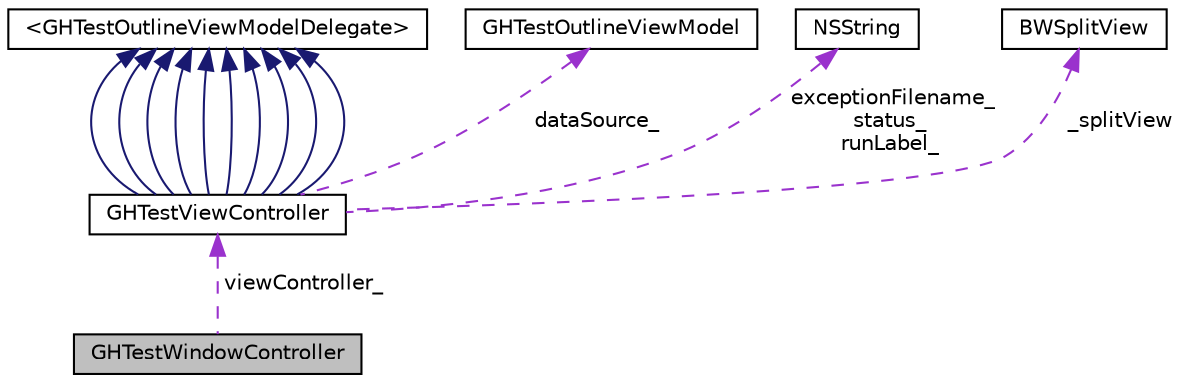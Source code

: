 digraph G
{
  edge [fontname="Helvetica",fontsize="10",labelfontname="Helvetica",labelfontsize="10"];
  node [fontname="Helvetica",fontsize="10",shape=record];
  Node1 [label="GHTestWindowController",height=0.2,width=0.4,color="black", fillcolor="grey75", style="filled" fontcolor="black"];
  Node2 -> Node1 [dir="back",color="darkorchid3",fontsize="10",style="dashed",label=" viewController_" ,fontname="Helvetica"];
  Node2 [label="GHTestViewController",height=0.2,width=0.4,color="black", fillcolor="white", style="filled",URL="$interface_g_h_test_view_controller.html"];
  Node3 -> Node2 [dir="back",color="midnightblue",fontsize="10",style="solid",fontname="Helvetica"];
  Node3 [label="\<GHTestOutlineViewModelDelegate\>",height=0.2,width=0.4,color="black", fillcolor="white", style="filled",URL="$protocol_g_h_test_outline_view_model_delegate-p.html"];
  Node3 -> Node2 [dir="back",color="midnightblue",fontsize="10",style="solid",fontname="Helvetica"];
  Node3 -> Node2 [dir="back",color="midnightblue",fontsize="10",style="solid",fontname="Helvetica"];
  Node3 -> Node2 [dir="back",color="midnightblue",fontsize="10",style="solid",fontname="Helvetica"];
  Node3 -> Node2 [dir="back",color="midnightblue",fontsize="10",style="solid",fontname="Helvetica"];
  Node3 -> Node2 [dir="back",color="midnightblue",fontsize="10",style="solid",fontname="Helvetica"];
  Node3 -> Node2 [dir="back",color="midnightblue",fontsize="10",style="solid",fontname="Helvetica"];
  Node3 -> Node2 [dir="back",color="midnightblue",fontsize="10",style="solid",fontname="Helvetica"];
  Node3 -> Node2 [dir="back",color="midnightblue",fontsize="10",style="solid",fontname="Helvetica"];
  Node3 -> Node2 [dir="back",color="midnightblue",fontsize="10",style="solid",fontname="Helvetica"];
  Node4 -> Node2 [dir="back",color="darkorchid3",fontsize="10",style="dashed",label=" dataSource_" ,fontname="Helvetica"];
  Node4 [label="GHTestOutlineViewModel",height=0.2,width=0.4,color="black", fillcolor="white", style="filled",URL="$interface_g_h_test_outline_view_model.html"];
  Node5 -> Node2 [dir="back",color="darkorchid3",fontsize="10",style="dashed",label=" exceptionFilename_\nstatus_\nrunLabel_" ,fontname="Helvetica"];
  Node5 [label="NSString",height=0.2,width=0.4,color="black", fillcolor="white", style="filled",URL="$class_n_s_string.html"];
  Node6 -> Node2 [dir="back",color="darkorchid3",fontsize="10",style="dashed",label=" _splitView" ,fontname="Helvetica"];
  Node6 [label="BWSplitView",height=0.2,width=0.4,color="black", fillcolor="white", style="filled",URL="$interface_b_w_split_view.html"];
}
